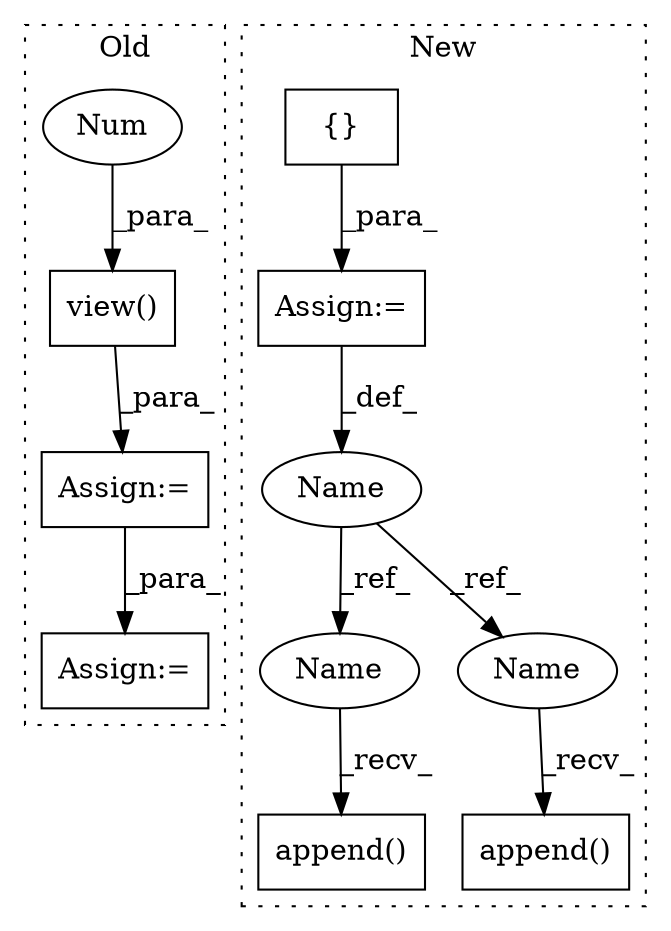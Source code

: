 digraph G {
subgraph cluster0 {
1 [label="view()" a="75" s="2056,2071" l="7,1" shape="box"];
3 [label="Assign:=" a="68" s="2180" l="3" shape="box"];
4 [label="Num" a="76" s="2067" l="4" shape="ellipse"];
6 [label="Assign:=" a="68" s="2117" l="3" shape="box"];
label = "Old";
style="dotted";
}
subgraph cluster1 {
2 [label="{}" a="59" s="1298,1298" l="2,1" shape="box"];
5 [label="Assign:=" a="68" s="1295" l="3" shape="box"];
7 [label="append()" a="75" s="1460,1475" l="14,1" shape="box"];
8 [label="Name" a="87" s="1289" l="6" shape="ellipse"];
9 [label="append()" a="75" s="1372,1387" l="14,1" shape="box"];
10 [label="Name" a="87" s="1372" l="6" shape="ellipse"];
11 [label="Name" a="87" s="1460" l="6" shape="ellipse"];
label = "New";
style="dotted";
}
1 -> 6 [label="_para_"];
2 -> 5 [label="_para_"];
4 -> 1 [label="_para_"];
5 -> 8 [label="_def_"];
6 -> 3 [label="_para_"];
8 -> 10 [label="_ref_"];
8 -> 11 [label="_ref_"];
10 -> 9 [label="_recv_"];
11 -> 7 [label="_recv_"];
}